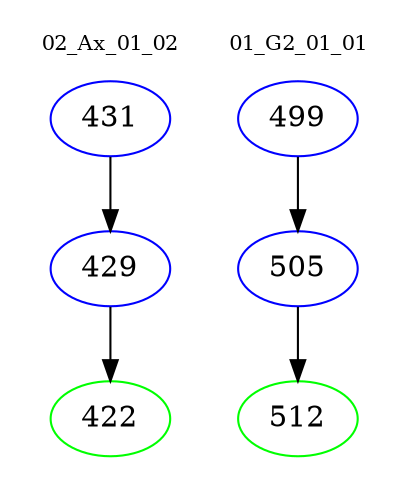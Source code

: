 digraph{
subgraph cluster_0 {
color = white
label = "02_Ax_01_02";
fontsize=10;
T0_431 [label="431", color="blue"]
T0_431 -> T0_429 [color="black"]
T0_429 [label="429", color="blue"]
T0_429 -> T0_422 [color="black"]
T0_422 [label="422", color="green"]
}
subgraph cluster_1 {
color = white
label = "01_G2_01_01";
fontsize=10;
T1_499 [label="499", color="blue"]
T1_499 -> T1_505 [color="black"]
T1_505 [label="505", color="blue"]
T1_505 -> T1_512 [color="black"]
T1_512 [label="512", color="green"]
}
}
